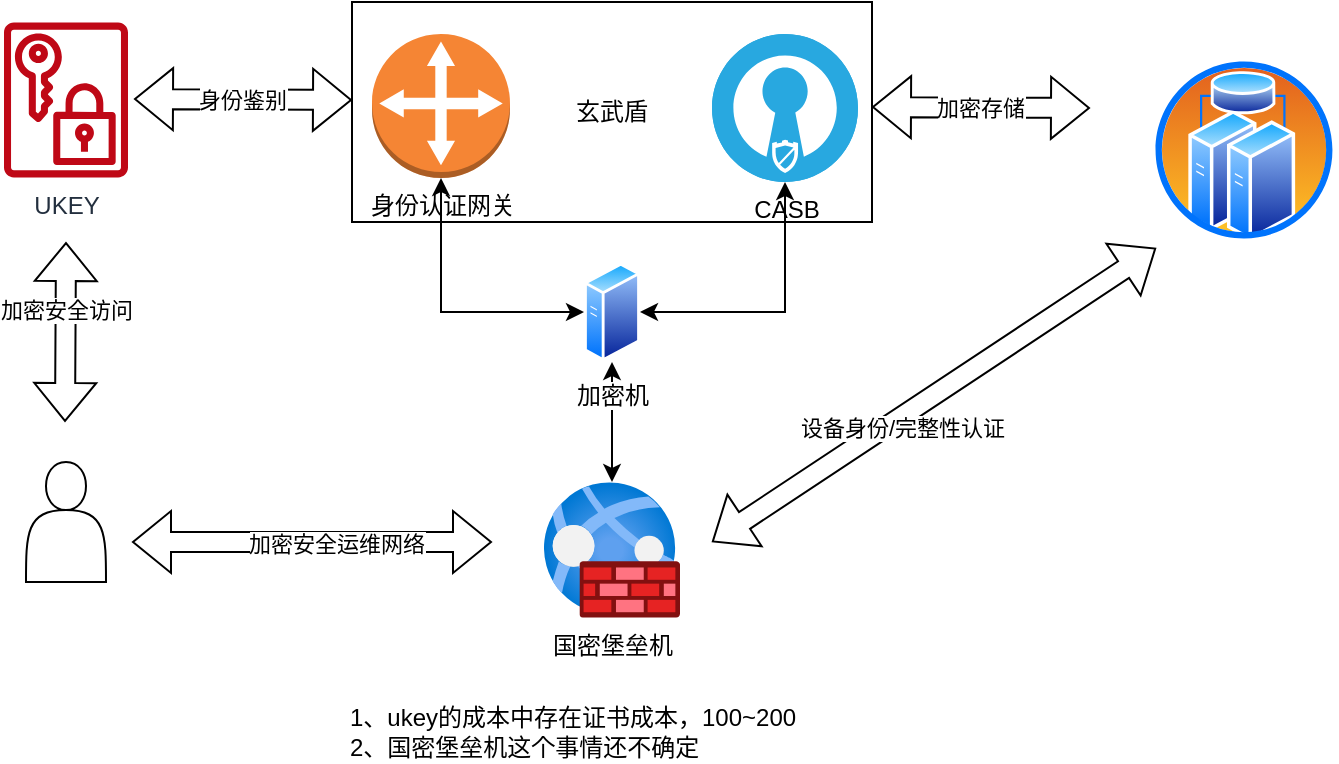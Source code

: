 <mxfile version="15.8.6" type="github">
  <diagram id="ZnlW9dyg7hoxjNr_jYjr" name="Page-1">
    <mxGraphModel dx="1418" dy="694" grid="1" gridSize="10" guides="1" tooltips="1" connect="1" arrows="1" fold="1" page="1" pageScale="1" pageWidth="827" pageHeight="1169" math="0" shadow="0">
      <root>
        <mxCell id="0" />
        <mxCell id="1" parent="0" />
        <mxCell id="pzsMb4ebbFXju3fP4moq-2" value="UKEY" style="sketch=0;outlineConnect=0;fontColor=#232F3E;gradientColor=none;fillColor=#BF0816;strokeColor=none;dashed=0;verticalLabelPosition=bottom;verticalAlign=top;align=center;html=1;fontSize=12;fontStyle=0;aspect=fixed;pointerEvents=1;shape=mxgraph.aws4.data_encryption_key;" vertex="1" parent="1">
          <mxGeometry x="76" y="190" width="62" height="78" as="geometry" />
        </mxCell>
        <mxCell id="pzsMb4ebbFXju3fP4moq-4" value="身份鉴别" style="shape=flexArrow;endArrow=classic;startArrow=classic;html=1;rounded=0;" edge="1" parent="1">
          <mxGeometry width="100" height="100" relative="1" as="geometry">
            <mxPoint x="141" y="228.5" as="sourcePoint" />
            <mxPoint x="250" y="229" as="targetPoint" />
          </mxGeometry>
        </mxCell>
        <mxCell id="pzsMb4ebbFXju3fP4moq-7" value="" style="aspect=fixed;perimeter=ellipsePerimeter;html=1;align=center;shadow=0;dashed=0;spacingTop=3;image;image=img/lib/active_directory/cluster_server.svg;" vertex="1" parent="1">
          <mxGeometry x="650" y="208" width="92" height="92" as="geometry" />
        </mxCell>
        <mxCell id="pzsMb4ebbFXju3fP4moq-8" value="加密存储" style="shape=flexArrow;endArrow=classic;startArrow=classic;html=1;rounded=0;" edge="1" parent="1">
          <mxGeometry width="100" height="100" relative="1" as="geometry">
            <mxPoint x="510" y="232.5" as="sourcePoint" />
            <mxPoint x="619" y="233" as="targetPoint" />
          </mxGeometry>
        </mxCell>
        <mxCell id="pzsMb4ebbFXju3fP4moq-11" value="" style="group" vertex="1" connectable="0" parent="1">
          <mxGeometry x="250" y="180" width="260" height="110" as="geometry" />
        </mxCell>
        <mxCell id="pzsMb4ebbFXju3fP4moq-9" value="玄武盾" style="rounded=0;whiteSpace=wrap;html=1;" vertex="1" parent="pzsMb4ebbFXju3fP4moq-11">
          <mxGeometry width="260" height="110" as="geometry" />
        </mxCell>
        <mxCell id="pzsMb4ebbFXju3fP4moq-3" value="身份认证网关" style="outlineConnect=0;dashed=0;verticalLabelPosition=bottom;verticalAlign=top;align=center;html=1;shape=mxgraph.aws3.customer_gateway;fillColor=#F58534;gradientColor=none;" vertex="1" parent="pzsMb4ebbFXju3fP4moq-11">
          <mxGeometry x="10" y="16" width="69" height="72" as="geometry" />
        </mxCell>
        <mxCell id="pzsMb4ebbFXju3fP4moq-6" value="CASB" style="fillColor=#28A8E0;verticalLabelPosition=bottom;sketch=0;html=1;strokeColor=#ffffff;verticalAlign=top;align=center;points=[[0.145,0.145,0],[0.5,0,0],[0.855,0.145,0],[1,0.5,0],[0.855,0.855,0],[0.5,1,0],[0.145,0.855,0],[0,0.5,0]];pointerEvents=1;shape=mxgraph.cisco_safe.compositeIcon;bgIcon=ellipse;resIcon=mxgraph.cisco_safe.capability.casb;" vertex="1" parent="pzsMb4ebbFXju3fP4moq-11">
          <mxGeometry x="180" y="16" width="73" height="74" as="geometry" />
        </mxCell>
        <mxCell id="pzsMb4ebbFXju3fP4moq-20" value="" style="edgeStyle=orthogonalEdgeStyle;rounded=0;orthogonalLoop=1;jettySize=auto;html=1;startArrow=classic;startFill=1;" edge="1" parent="1" source="pzsMb4ebbFXju3fP4moq-12" target="pzsMb4ebbFXju3fP4moq-17">
          <mxGeometry relative="1" as="geometry" />
        </mxCell>
        <mxCell id="pzsMb4ebbFXju3fP4moq-12" value="国密堡垒机" style="aspect=fixed;html=1;points=[];align=center;image;fontSize=12;image=img/lib/azure2/networking/Web_Application_Firewall_Policies_WAF.svg;" vertex="1" parent="1">
          <mxGeometry x="346" y="420" width="68" height="68" as="geometry" />
        </mxCell>
        <mxCell id="pzsMb4ebbFXju3fP4moq-13" value="" style="shape=flexArrow;endArrow=classic;startArrow=classic;html=1;rounded=0;entryX=0.022;entryY=1.033;entryDx=0;entryDy=0;entryPerimeter=0;" edge="1" parent="1" target="pzsMb4ebbFXju3fP4moq-7">
          <mxGeometry width="100" height="100" relative="1" as="geometry">
            <mxPoint x="430" y="450" as="sourcePoint" />
            <mxPoint x="640" y="310" as="targetPoint" />
          </mxGeometry>
        </mxCell>
        <mxCell id="pzsMb4ebbFXju3fP4moq-15" value="设备身份/完整性认证" style="edgeLabel;html=1;align=center;verticalAlign=middle;resizable=0;points=[];" vertex="1" connectable="0" parent="pzsMb4ebbFXju3fP4moq-13">
          <mxGeometry x="-0.178" y="-4" relative="1" as="geometry">
            <mxPoint x="1" as="offset" />
          </mxGeometry>
        </mxCell>
        <mxCell id="pzsMb4ebbFXju3fP4moq-14" value="" style="shape=flexArrow;endArrow=classic;startArrow=classic;html=1;rounded=0;" edge="1" parent="1">
          <mxGeometry width="100" height="100" relative="1" as="geometry">
            <mxPoint x="140" y="450" as="sourcePoint" />
            <mxPoint x="320" y="450" as="targetPoint" />
          </mxGeometry>
        </mxCell>
        <mxCell id="pzsMb4ebbFXju3fP4moq-16" value="加密安全运维网络" style="edgeLabel;html=1;align=center;verticalAlign=middle;resizable=0;points=[];" vertex="1" connectable="0" parent="pzsMb4ebbFXju3fP4moq-14">
          <mxGeometry x="0.141" y="-1" relative="1" as="geometry">
            <mxPoint x="-1" as="offset" />
          </mxGeometry>
        </mxCell>
        <mxCell id="pzsMb4ebbFXju3fP4moq-17" value="加密机" style="aspect=fixed;perimeter=ellipsePerimeter;html=1;align=center;shadow=0;dashed=0;spacingTop=3;image;image=img/lib/active_directory/generic_server.svg;" vertex="1" parent="1">
          <mxGeometry x="366" y="310" width="28.0" height="50" as="geometry" />
        </mxCell>
        <mxCell id="pzsMb4ebbFXju3fP4moq-18" style="edgeStyle=orthogonalEdgeStyle;rounded=0;orthogonalLoop=1;jettySize=auto;html=1;exitX=0.5;exitY=1;exitDx=0;exitDy=0;exitPerimeter=0;entryX=0;entryY=0.5;entryDx=0;entryDy=0;startArrow=classic;startFill=1;" edge="1" parent="1" source="pzsMb4ebbFXju3fP4moq-3" target="pzsMb4ebbFXju3fP4moq-17">
          <mxGeometry relative="1" as="geometry" />
        </mxCell>
        <mxCell id="pzsMb4ebbFXju3fP4moq-19" style="edgeStyle=orthogonalEdgeStyle;rounded=0;orthogonalLoop=1;jettySize=auto;html=1;exitX=0.5;exitY=1;exitDx=0;exitDy=0;exitPerimeter=0;entryX=1;entryY=0.5;entryDx=0;entryDy=0;startArrow=classic;startFill=1;" edge="1" parent="1" source="pzsMb4ebbFXju3fP4moq-6" target="pzsMb4ebbFXju3fP4moq-17">
          <mxGeometry relative="1" as="geometry" />
        </mxCell>
        <mxCell id="pzsMb4ebbFXju3fP4moq-21" value="&lt;div style=&quot;text-align: left&quot;&gt;&lt;span&gt;1、ukey的成本中存在证书成本，100~200&lt;/span&gt;&lt;/div&gt;&lt;div style=&quot;text-align: left&quot;&gt;&lt;span&gt;2、国密堡垒机这个事情还不确定&lt;/span&gt;&lt;/div&gt;" style="text;html=1;resizable=0;autosize=1;align=center;verticalAlign=middle;points=[];fillColor=none;strokeColor=none;rounded=0;" vertex="1" parent="1">
          <mxGeometry x="240" y="530" width="240" height="30" as="geometry" />
        </mxCell>
        <mxCell id="pzsMb4ebbFXju3fP4moq-22" value="" style="shape=actor;whiteSpace=wrap;html=1;" vertex="1" parent="1">
          <mxGeometry x="87" y="410" width="40" height="60" as="geometry" />
        </mxCell>
        <mxCell id="pzsMb4ebbFXju3fP4moq-23" value="" style="shape=flexArrow;endArrow=classic;startArrow=classic;html=1;rounded=0;" edge="1" parent="1">
          <mxGeometry width="100" height="100" relative="1" as="geometry">
            <mxPoint x="106.5" y="390" as="sourcePoint" />
            <mxPoint x="107" y="300" as="targetPoint" />
          </mxGeometry>
        </mxCell>
        <mxCell id="pzsMb4ebbFXju3fP4moq-24" value="加密安全访问" style="edgeLabel;html=1;align=center;verticalAlign=middle;resizable=0;points=[];" vertex="1" connectable="0" parent="pzsMb4ebbFXju3fP4moq-23">
          <mxGeometry x="0.244" relative="1" as="geometry">
            <mxPoint as="offset" />
          </mxGeometry>
        </mxCell>
      </root>
    </mxGraphModel>
  </diagram>
</mxfile>
